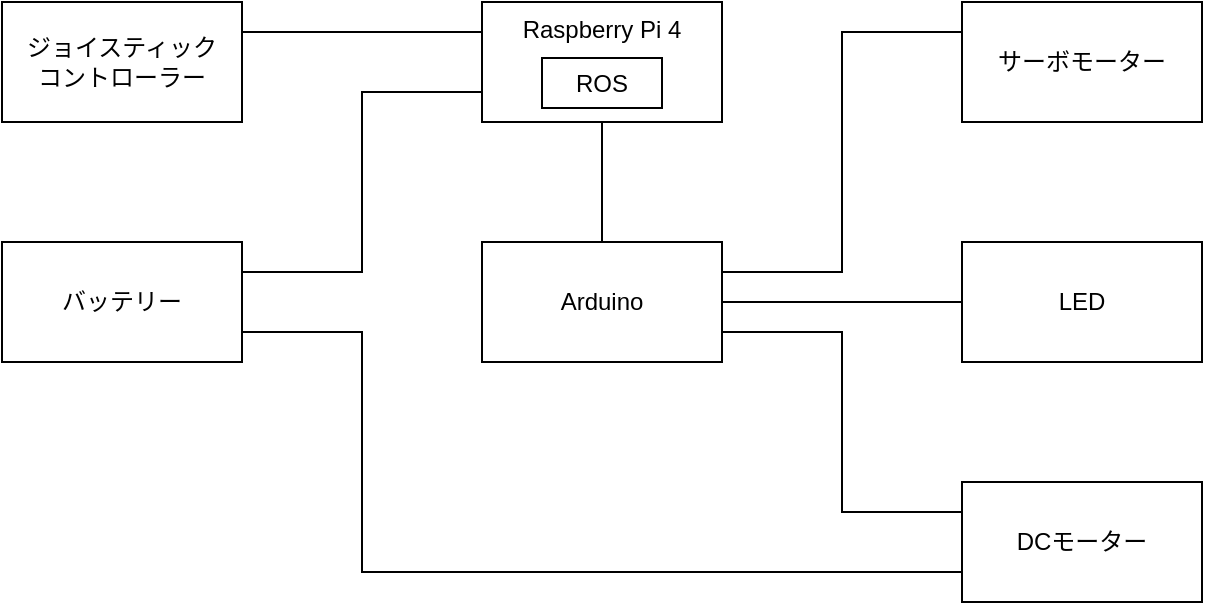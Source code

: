 <mxfile version="13.3.5" type="device"><diagram id="qzVW9aqZ3Al8ObdP7p_h" name="概略図"><mxGraphModel dx="1038" dy="607" grid="1" gridSize="10" guides="1" tooltips="1" connect="1" arrows="1" fold="1" page="1" pageScale="1" pageWidth="1169" pageHeight="827" math="0" shadow="0"><root><mxCell id="0"/><mxCell id="1" parent="0"/><mxCell id="7tNdkYYQhnXLTNFjx0E4-28" style="edgeStyle=orthogonalEdgeStyle;rounded=0;orthogonalLoop=1;jettySize=auto;html=1;exitX=1;exitY=0.25;exitDx=0;exitDy=0;entryX=0;entryY=0.25;entryDx=0;entryDy=0;endArrow=none;endFill=0;" edge="1" parent="1" source="7tNdkYYQhnXLTNFjx0E4-1" target="7tNdkYYQhnXLTNFjx0E4-2"><mxGeometry relative="1" as="geometry"/></mxCell><mxCell id="7tNdkYYQhnXLTNFjx0E4-1" value="ジョイスティック&lt;br&gt;コントローラー" style="rounded=0;whiteSpace=wrap;html=1;" vertex="1" parent="1"><mxGeometry x="80" y="280" width="120" height="60" as="geometry"/></mxCell><mxCell id="7tNdkYYQhnXLTNFjx0E4-21" style="edgeStyle=orthogonalEdgeStyle;rounded=0;orthogonalLoop=1;jettySize=auto;html=1;exitX=1;exitY=0.75;exitDx=0;exitDy=0;entryX=0;entryY=0.25;entryDx=0;entryDy=0;endArrow=none;endFill=0;" edge="1" parent="1" source="7tNdkYYQhnXLTNFjx0E4-4" target="7tNdkYYQhnXLTNFjx0E4-6"><mxGeometry relative="1" as="geometry"/></mxCell><mxCell id="7tNdkYYQhnXLTNFjx0E4-30" style="edgeStyle=orthogonalEdgeStyle;rounded=0;orthogonalLoop=1;jettySize=auto;html=1;exitX=0.5;exitY=1;exitDx=0;exitDy=0;entryX=0.5;entryY=0;entryDx=0;entryDy=0;endArrow=none;endFill=0;" edge="1" parent="1" source="7tNdkYYQhnXLTNFjx0E4-2" target="7tNdkYYQhnXLTNFjx0E4-4"><mxGeometry relative="1" as="geometry"/></mxCell><mxCell id="7tNdkYYQhnXLTNFjx0E4-2" value="Raspberry Pi 4" style="rounded=0;whiteSpace=wrap;html=1;verticalAlign=top;" vertex="1" parent="1"><mxGeometry x="320" y="280" width="120" height="60" as="geometry"/></mxCell><mxCell id="7tNdkYYQhnXLTNFjx0E4-3" value="ROS" style="rounded=0;whiteSpace=wrap;html=1;" vertex="1" parent="1"><mxGeometry x="350" y="308" width="60" height="25" as="geometry"/></mxCell><mxCell id="7tNdkYYQhnXLTNFjx0E4-26" style="edgeStyle=orthogonalEdgeStyle;rounded=0;orthogonalLoop=1;jettySize=auto;html=1;exitX=1;exitY=0.5;exitDx=0;exitDy=0;entryX=0;entryY=0.5;entryDx=0;entryDy=0;endArrow=none;endFill=0;" edge="1" parent="1" source="7tNdkYYQhnXLTNFjx0E4-4" target="7tNdkYYQhnXLTNFjx0E4-8"><mxGeometry relative="1" as="geometry"><Array as="points"><mxPoint x="480" y="430"/><mxPoint x="480" y="430"/></Array></mxGeometry></mxCell><mxCell id="7tNdkYYQhnXLTNFjx0E4-27" style="edgeStyle=orthogonalEdgeStyle;rounded=0;orthogonalLoop=1;jettySize=auto;html=1;exitX=1;exitY=0.25;exitDx=0;exitDy=0;entryX=0;entryY=0.25;entryDx=0;entryDy=0;endArrow=none;endFill=0;" edge="1" parent="1" source="7tNdkYYQhnXLTNFjx0E4-4" target="7tNdkYYQhnXLTNFjx0E4-7"><mxGeometry relative="1" as="geometry"/></mxCell><mxCell id="7tNdkYYQhnXLTNFjx0E4-4" value="Arduino" style="rounded=0;whiteSpace=wrap;html=1;verticalAlign=middle;" vertex="1" parent="1"><mxGeometry x="320" y="400" width="120" height="60" as="geometry"/></mxCell><mxCell id="7tNdkYYQhnXLTNFjx0E4-24" style="edgeStyle=orthogonalEdgeStyle;rounded=0;orthogonalLoop=1;jettySize=auto;html=1;exitX=1;exitY=0.25;exitDx=0;exitDy=0;entryX=0;entryY=0.75;entryDx=0;entryDy=0;endArrow=none;endFill=0;" edge="1" parent="1" source="7tNdkYYQhnXLTNFjx0E4-5" target="7tNdkYYQhnXLTNFjx0E4-2"><mxGeometry relative="1" as="geometry"/></mxCell><mxCell id="7tNdkYYQhnXLTNFjx0E4-25" style="edgeStyle=orthogonalEdgeStyle;rounded=0;orthogonalLoop=1;jettySize=auto;html=1;exitX=1;exitY=0.75;exitDx=0;exitDy=0;entryX=0;entryY=0.75;entryDx=0;entryDy=0;endArrow=none;endFill=0;" edge="1" parent="1" source="7tNdkYYQhnXLTNFjx0E4-5" target="7tNdkYYQhnXLTNFjx0E4-6"><mxGeometry relative="1" as="geometry"><Array as="points"><mxPoint x="260" y="445"/><mxPoint x="260" y="565"/></Array></mxGeometry></mxCell><mxCell id="7tNdkYYQhnXLTNFjx0E4-5" value="バッテリー" style="rounded=0;whiteSpace=wrap;html=1;" vertex="1" parent="1"><mxGeometry x="80" y="400" width="120" height="60" as="geometry"/></mxCell><mxCell id="7tNdkYYQhnXLTNFjx0E4-6" value="DCモーター" style="rounded=0;whiteSpace=wrap;html=1;verticalAlign=middle;" vertex="1" parent="1"><mxGeometry x="560" y="520" width="120" height="60" as="geometry"/></mxCell><mxCell id="7tNdkYYQhnXLTNFjx0E4-7" value="サーボモーター" style="rounded=0;whiteSpace=wrap;html=1;verticalAlign=middle;" vertex="1" parent="1"><mxGeometry x="560" y="280" width="120" height="60" as="geometry"/></mxCell><mxCell id="7tNdkYYQhnXLTNFjx0E4-8" value="LED" style="rounded=0;whiteSpace=wrap;html=1;verticalAlign=middle;" vertex="1" parent="1"><mxGeometry x="560" y="400" width="120" height="60" as="geometry"/></mxCell></root></mxGraphModel></diagram></mxfile>